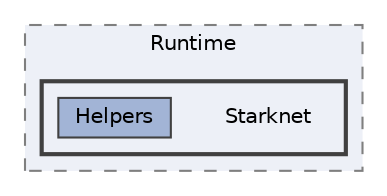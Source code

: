 digraph "Dojo/Runtime/Starknet"
{
 // LATEX_PDF_SIZE
  bgcolor="transparent";
  edge [fontname=Helvetica,fontsize=10,labelfontname=Helvetica,labelfontsize=10];
  node [fontname=Helvetica,fontsize=10,shape=box,height=0.2,width=0.4];
  compound=true
  subgraph clusterdir_b74c00b151480e83728ab43b205a8053 {
    graph [ bgcolor="#edf0f7", pencolor="grey50", label="Runtime", fontname=Helvetica,fontsize=10 style="filled,dashed", URL="dir_b74c00b151480e83728ab43b205a8053.html",tooltip=""]
  subgraph clusterdir_3958590978ad1040b49a7a2ef3d72573 {
    graph [ bgcolor="#edf0f7", pencolor="grey25", label="", fontname=Helvetica,fontsize=10 style="filled,bold", URL="dir_3958590978ad1040b49a7a2ef3d72573.html",tooltip=""]
    dir_3958590978ad1040b49a7a2ef3d72573 [shape=plaintext, label="Starknet"];
  dir_bf63e682e6432426e71827db6c7d703a [label="Helpers", fillcolor="#a2b4d6", color="grey25", style="filled", URL="dir_bf63e682e6432426e71827db6c7d703a.html",tooltip=""];
  }
  }
}
